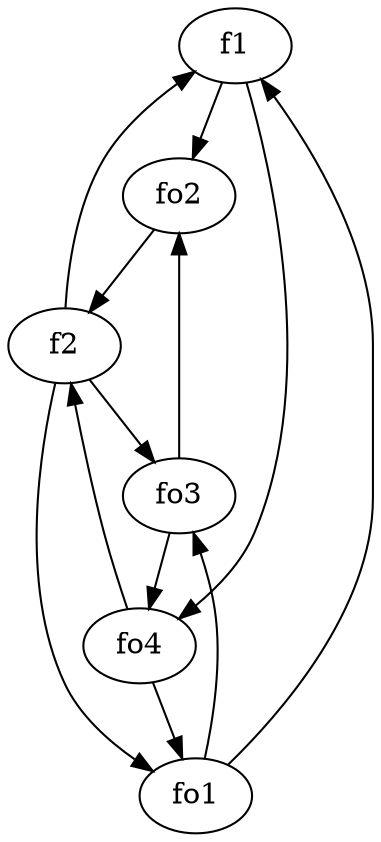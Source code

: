 strict digraph  {
f1;
f2;
fo1;
fo2;
fo3;
fo4;
f1 -> fo4  [weight=2];
f1 -> fo2  [weight=2];
f2 -> fo3  [weight=2];
f2 -> f1  [weight=2];
f2 -> fo1  [weight=2];
fo1 -> fo3  [weight=2];
fo1 -> f1  [weight=2];
fo2 -> f2  [weight=2];
fo3 -> fo4  [weight=2];
fo3 -> fo2  [weight=2];
fo4 -> fo1  [weight=2];
fo4 -> f2  [weight=2];
}
